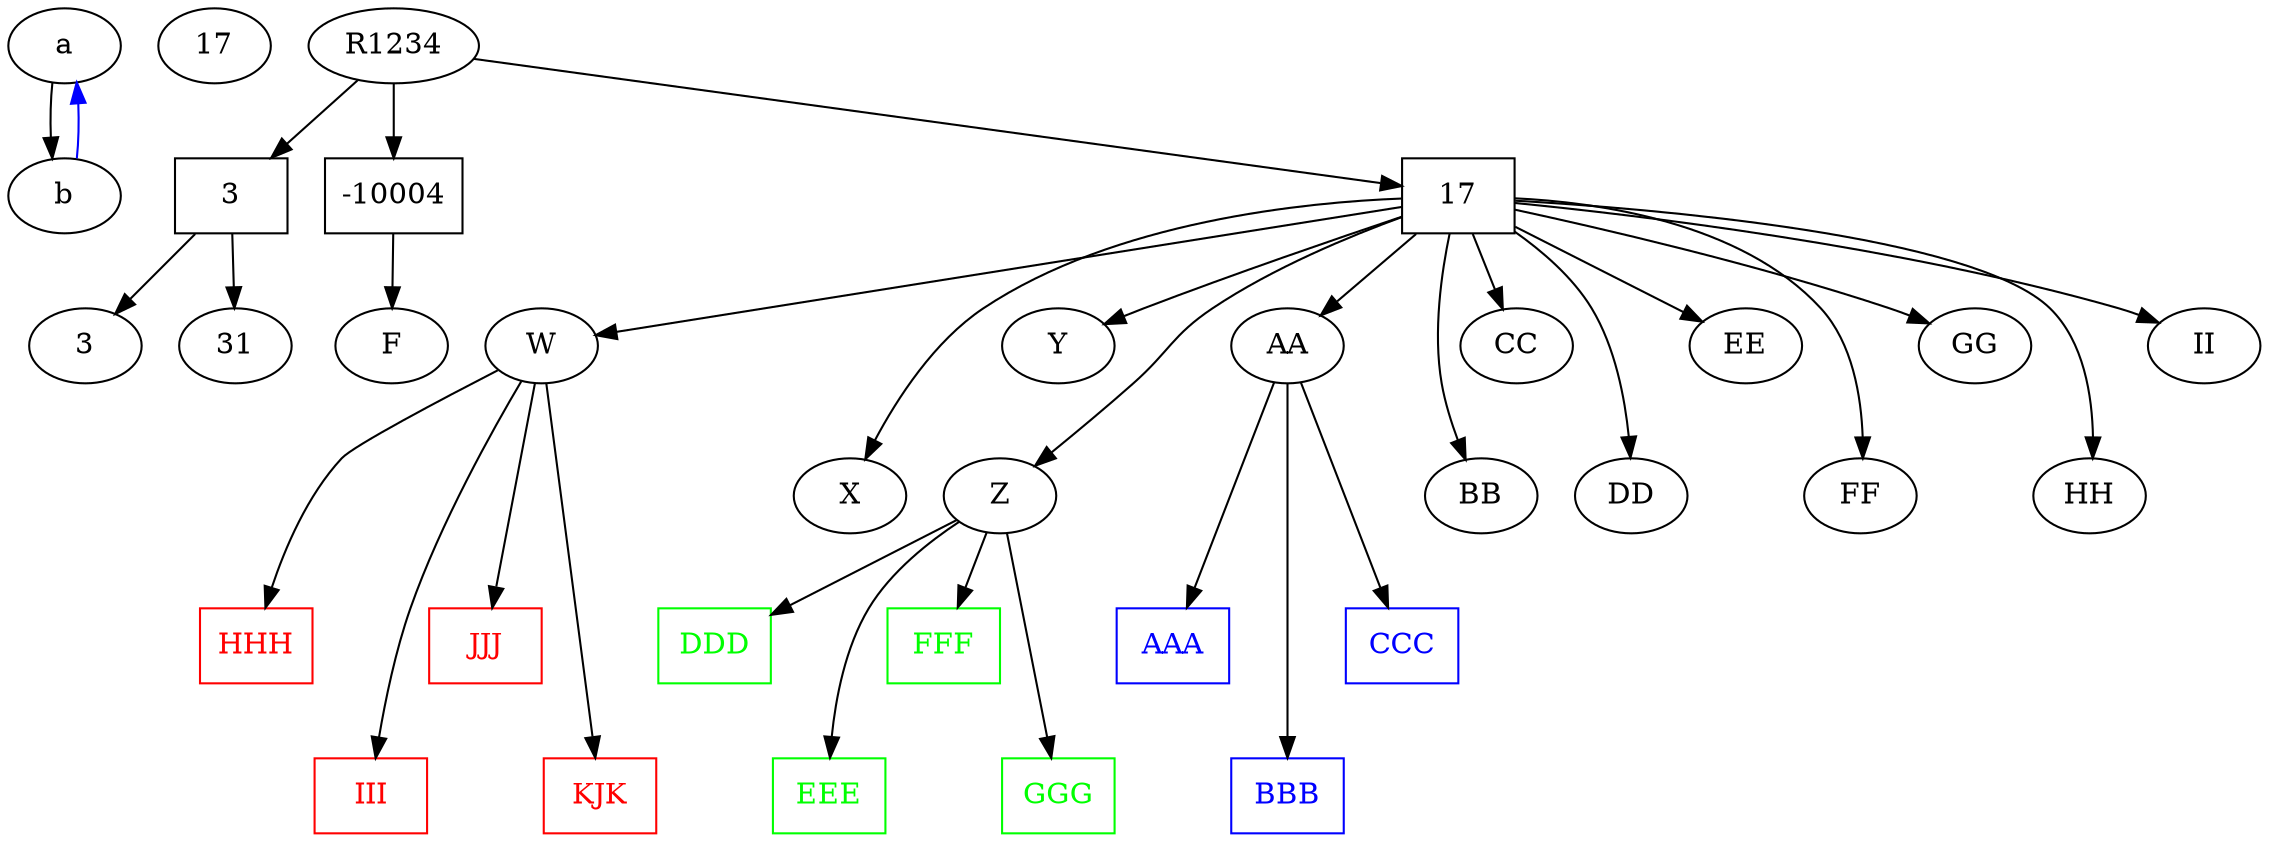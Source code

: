 // export as svg and view in browser to see tooltips
strict digraph { 
  a -> b
  a -> b
  b -> a [color=blue]
  R[label = 17] 
  R1234 -> { A, B, C }
  A -> { D, E }
  B -> { F } // G H I J K L M N O P Q R S T U V}
  //edge length for staggering - minlen uses an int. kinda works
  AAA[shape=box color=blue fontcolor=blue]
  BBB[shape=box color=blue fontcolor=blue]
  CCC[shape=box color=blue fontcolor=blue]
  DDD[shape=box color=green fontcolor=green]
  EEE[shape=box color=green fontcolor=green]
  FFF[shape=box color=green fontcolor=green]
  GGG[shape=box color=green fontcolor=green]
  HHH[shape=box color=red fontcolor=red]
  III[shape=box color=red fontcolor=red]
  JJJ[shape=box color=red fontcolor=red]
  KJK[shape=box color=red fontcolor=red]
  C -> W [minlen=1]
    // from minlen=1 nodes, do 2 3 2 3
    W -> HHH[minlen=2]
    W -> III[minlen=3]
    W -> JJJ[minlen=2]
    W -> KJK[minlen=3]
  C -> X [minlen=2]
  C -> Y [minlen=1]
  C -> Z [minlen=2]
    //from minlen=2 nodes, do 1 2 1 2
    Z -> DDD[minlen=1]
    Z -> EEE[minlen=2]
    Z -> FFF[minlen=1]
    Z -> GGG[minlen=2]
  C -> AA [minlen=1]
    // from minlen=1 nodes, do 2 3 2 3
    AA -> AAA[minlen=2]
    AA -> BBB[minlen=3]
    AA -> CCC[minlen=2]
  C -> BB [minlen=2]
  C -> CC [minlen=1]
  C -> DD [minlen=2]
  C -> EE [minlen=1]
  C -> FF [minlen=2]
  C -> GG [minlen=1]
  C -> HH [minlen=2]
  C -> II [minlen=1]
  //preferred length doesn't seem to do much
  //C -> W [len=1.0]
  //C -> X [len=2.0]
  //C -> Y [len=1.0]
  // min level nodes
  subgraph { 
    rank = same; 
      A[shape = box label = 3 
        tooltip = "riggle\ndiggle\ndumtree"]; 
      B[shape = box label = -10004]; 
      C[shape = box label = 17]; 
  } 
  //next max level nodes
  subgraph { 
    rank = same; 
    D[shape = ellipse label = 3 
      tooltip = "pig\nblart"]; 
    E[shape = ellipse label = 31]; 
  } 
  /*see if can get nodes to stagger - this kinda works
  subgraph {
    rank = same;
    G;
    I;
    K;
    M;
    O;
    Q;
    S;
    U;
  }
  subgraph {
    rank = sink;
    F[shape = ellipse label = -10004];
    H;
    J; 
    L; 
    N;
    P;
    R;
    T;
    V;     
  } 
  */ 

} 
